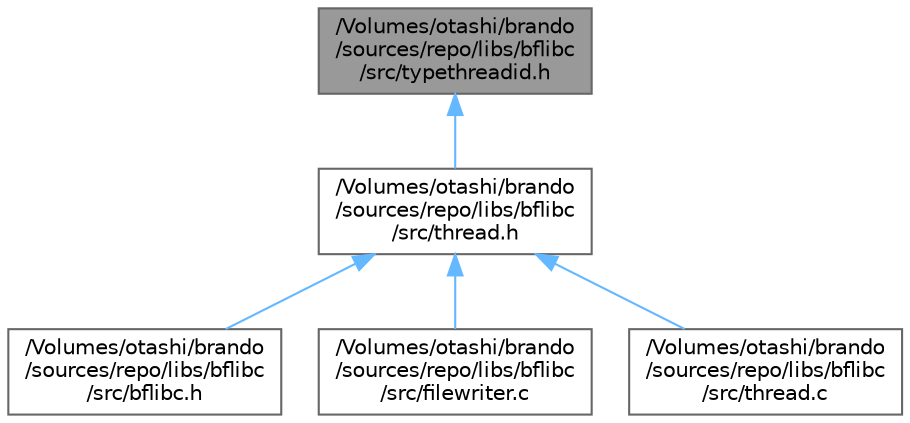 digraph "/Volumes/otashi/brando/sources/repo/libs/bflibc/src/typethreadid.h"
{
 // LATEX_PDF_SIZE
  bgcolor="transparent";
  edge [fontname=Helvetica,fontsize=10,labelfontname=Helvetica,labelfontsize=10];
  node [fontname=Helvetica,fontsize=10,shape=box,height=0.2,width=0.4];
  Node1 [id="Node000001",label="/Volumes/otashi/brando\l/sources/repo/libs/bflibc\l/src/typethreadid.h",height=0.2,width=0.4,color="gray40", fillcolor="grey60", style="filled", fontcolor="black",tooltip=" "];
  Node1 -> Node2 [id="edge1_Node000001_Node000002",dir="back",color="steelblue1",style="solid",tooltip=" "];
  Node2 [id="Node000002",label="/Volumes/otashi/brando\l/sources/repo/libs/bflibc\l/src/thread.h",height=0.2,width=0.4,color="grey40", fillcolor="white", style="filled",URL="$db/dd5/thread_8h.html",tooltip=" "];
  Node2 -> Node3 [id="edge2_Node000002_Node000003",dir="back",color="steelblue1",style="solid",tooltip=" "];
  Node3 [id="Node000003",label="/Volumes/otashi/brando\l/sources/repo/libs/bflibc\l/src/bflibc.h",height=0.2,width=0.4,color="grey40", fillcolor="white", style="filled",URL="$d7/d3e/bflibc_8h.html",tooltip=" "];
  Node2 -> Node4 [id="edge3_Node000002_Node000004",dir="back",color="steelblue1",style="solid",tooltip=" "];
  Node4 [id="Node000004",label="/Volumes/otashi/brando\l/sources/repo/libs/bflibc\l/src/filewriter.c",height=0.2,width=0.4,color="grey40", fillcolor="white", style="filled",URL="$de/db5/filewriter_8c.html",tooltip=" "];
  Node2 -> Node5 [id="edge4_Node000002_Node000005",dir="back",color="steelblue1",style="solid",tooltip=" "];
  Node5 [id="Node000005",label="/Volumes/otashi/brando\l/sources/repo/libs/bflibc\l/src/thread.c",height=0.2,width=0.4,color="grey40", fillcolor="white", style="filled",URL="$d3/de7/thread_8c.html",tooltip=" "];
}
